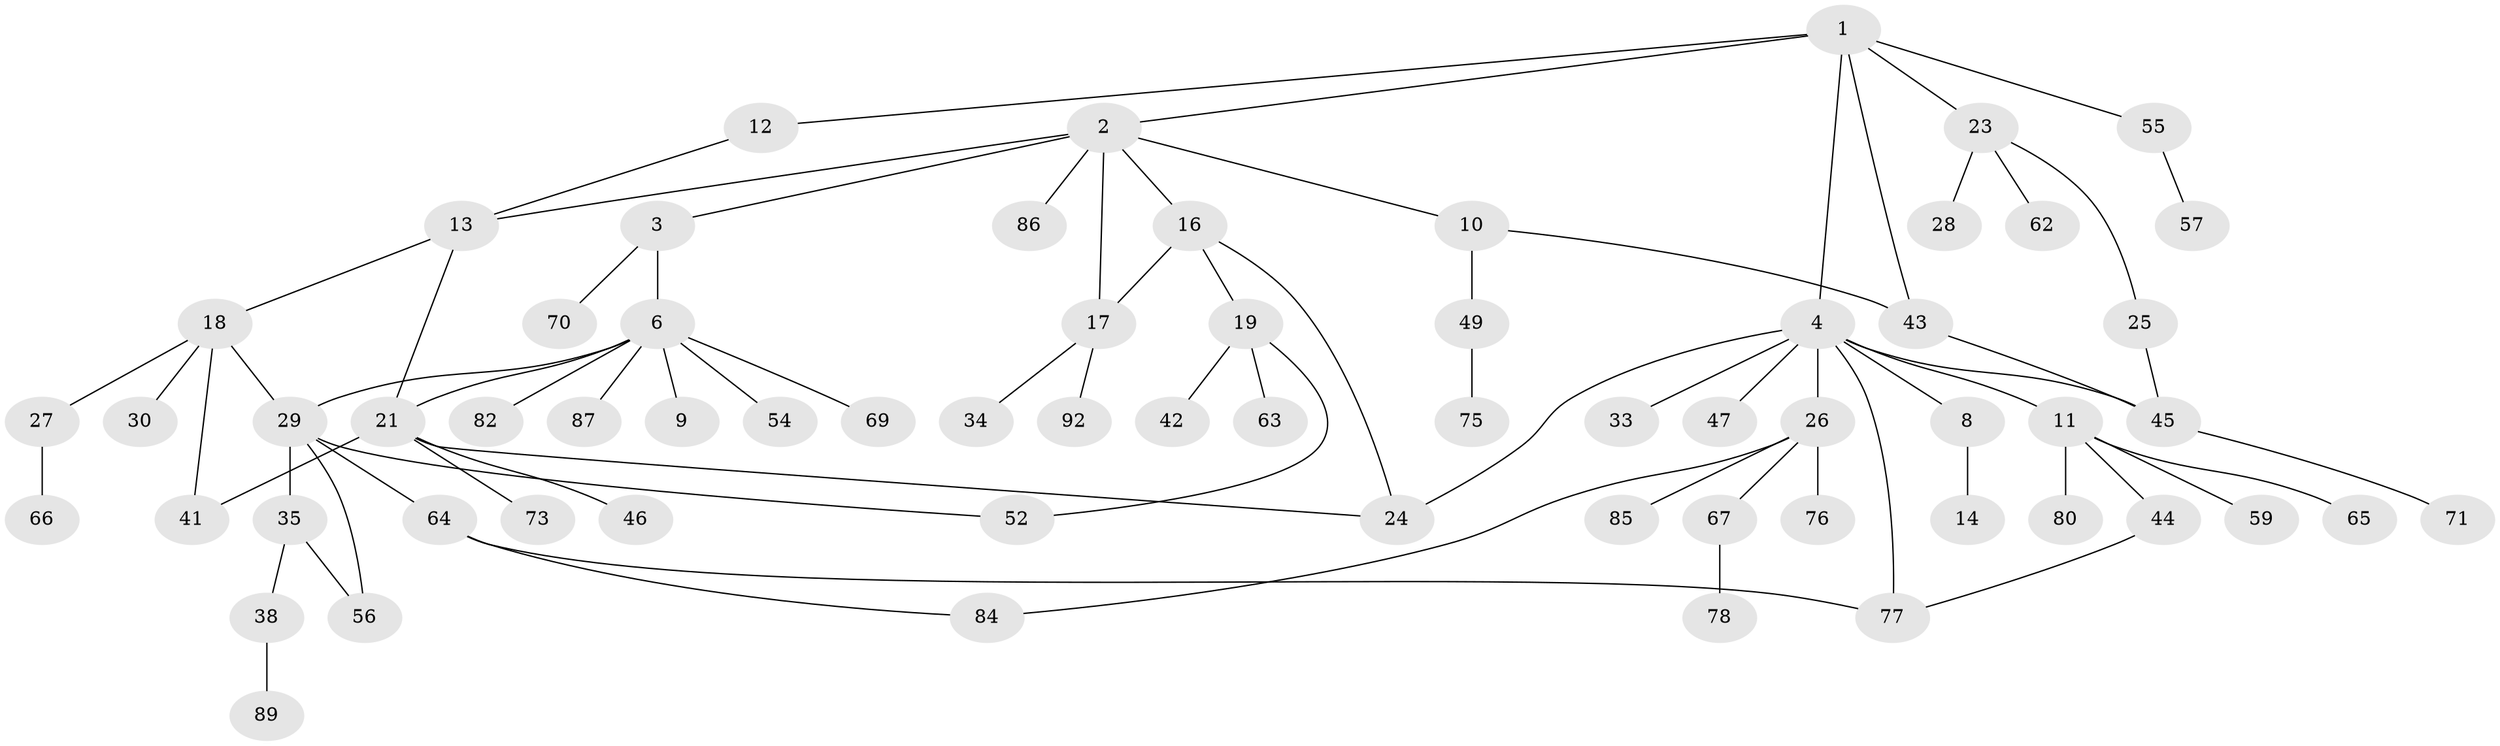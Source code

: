 // original degree distribution, {6: 0.031578947368421054, 4: 0.11578947368421053, 5: 0.07368421052631578, 1: 0.42105263157894735, 2: 0.22105263157894736, 3: 0.1368421052631579}
// Generated by graph-tools (version 1.1) at 2025/10/02/27/25 16:10:54]
// undirected, 65 vertices, 79 edges
graph export_dot {
graph [start="1"]
  node [color=gray90,style=filled];
  1 [super="+22"];
  2 [super="+5"];
  3 [super="+7"];
  4 [super="+15"];
  6 [super="+20"];
  8;
  9 [super="+61"];
  10 [super="+37"];
  11 [super="+31"];
  12;
  13 [super="+58"];
  14;
  16 [super="+36"];
  17 [super="+81"];
  18;
  19 [super="+90"];
  21 [super="+40"];
  23 [super="+95"];
  24 [super="+51"];
  25 [super="+88"];
  26 [super="+32"];
  27 [super="+68"];
  28 [super="+39"];
  29 [super="+48"];
  30;
  33;
  34;
  35 [super="+53"];
  38;
  41;
  42;
  43;
  44 [super="+50"];
  45 [super="+60"];
  46;
  47;
  49;
  52;
  54;
  55 [super="+79"];
  56;
  57 [super="+91"];
  59;
  62;
  63;
  64 [super="+72"];
  65;
  66 [super="+83"];
  67 [super="+74"];
  69;
  70 [super="+93"];
  71;
  73;
  75;
  76;
  77 [super="+94"];
  78;
  80;
  82;
  84;
  85;
  86;
  87;
  89;
  92;
  1 -- 2;
  1 -- 4;
  1 -- 12;
  1 -- 23;
  1 -- 43;
  1 -- 55;
  2 -- 3;
  2 -- 13;
  2 -- 16;
  2 -- 17;
  2 -- 86;
  2 -- 10;
  3 -- 6;
  3 -- 70;
  4 -- 8;
  4 -- 11;
  4 -- 24;
  4 -- 47;
  4 -- 33;
  4 -- 26;
  4 -- 77;
  4 -- 45;
  6 -- 9;
  6 -- 69;
  6 -- 82;
  6 -- 87;
  6 -- 54;
  6 -- 21;
  6 -- 29;
  8 -- 14;
  10 -- 43;
  10 -- 49;
  11 -- 44;
  11 -- 59;
  11 -- 65;
  11 -- 80;
  12 -- 13;
  13 -- 18;
  13 -- 21;
  16 -- 19;
  16 -- 17;
  16 -- 24;
  17 -- 34;
  17 -- 92;
  18 -- 27;
  18 -- 30;
  18 -- 41;
  18 -- 29;
  19 -- 42;
  19 -- 63;
  19 -- 52;
  21 -- 41;
  21 -- 46;
  21 -- 24;
  21 -- 73;
  23 -- 25;
  23 -- 28;
  23 -- 62;
  25 -- 45;
  26 -- 67;
  26 -- 84;
  26 -- 85;
  26 -- 76;
  27 -- 66;
  29 -- 35;
  29 -- 64;
  29 -- 56;
  29 -- 52;
  35 -- 38;
  35 -- 56;
  38 -- 89;
  43 -- 45;
  44 -- 77;
  45 -- 71;
  49 -- 75;
  55 -- 57;
  64 -- 84;
  64 -- 77;
  67 -- 78;
}

